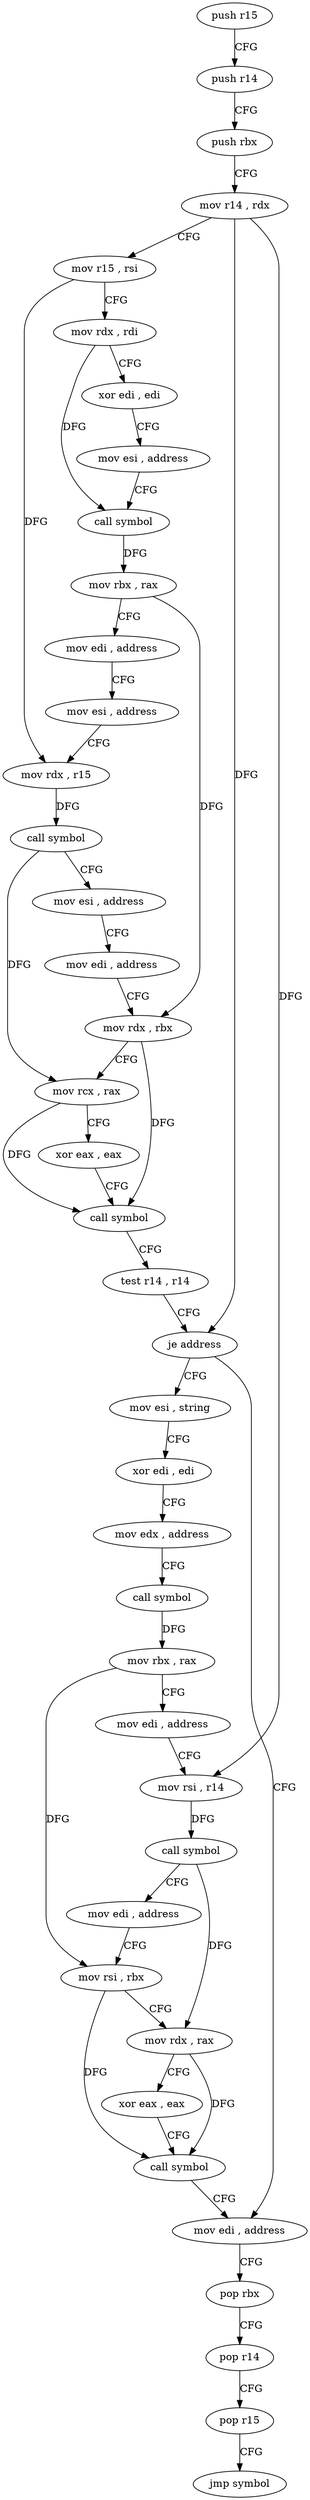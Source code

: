 digraph "func" {
"4221680" [label = "push r15" ]
"4221682" [label = "push r14" ]
"4221684" [label = "push rbx" ]
"4221685" [label = "mov r14 , rdx" ]
"4221688" [label = "mov r15 , rsi" ]
"4221691" [label = "mov rdx , rdi" ]
"4221694" [label = "xor edi , edi" ]
"4221696" [label = "mov esi , address" ]
"4221701" [label = "call symbol" ]
"4221706" [label = "mov rbx , rax" ]
"4221709" [label = "mov edi , address" ]
"4221714" [label = "mov esi , address" ]
"4221719" [label = "mov rdx , r15" ]
"4221722" [label = "call symbol" ]
"4221727" [label = "mov esi , address" ]
"4221732" [label = "mov edi , address" ]
"4221737" [label = "mov rdx , rbx" ]
"4221740" [label = "mov rcx , rax" ]
"4221743" [label = "xor eax , eax" ]
"4221745" [label = "call symbol" ]
"4221750" [label = "test r14 , r14" ]
"4221753" [label = "je address" ]
"4221806" [label = "mov edi , address" ]
"4221755" [label = "mov esi , string" ]
"4221811" [label = "pop rbx" ]
"4221812" [label = "pop r14" ]
"4221814" [label = "pop r15" ]
"4221816" [label = "jmp symbol" ]
"4221760" [label = "xor edi , edi" ]
"4221762" [label = "mov edx , address" ]
"4221767" [label = "call symbol" ]
"4221772" [label = "mov rbx , rax" ]
"4221775" [label = "mov edi , address" ]
"4221780" [label = "mov rsi , r14" ]
"4221783" [label = "call symbol" ]
"4221788" [label = "mov edi , address" ]
"4221793" [label = "mov rsi , rbx" ]
"4221796" [label = "mov rdx , rax" ]
"4221799" [label = "xor eax , eax" ]
"4221801" [label = "call symbol" ]
"4221680" -> "4221682" [ label = "CFG" ]
"4221682" -> "4221684" [ label = "CFG" ]
"4221684" -> "4221685" [ label = "CFG" ]
"4221685" -> "4221688" [ label = "CFG" ]
"4221685" -> "4221753" [ label = "DFG" ]
"4221685" -> "4221780" [ label = "DFG" ]
"4221688" -> "4221691" [ label = "CFG" ]
"4221688" -> "4221719" [ label = "DFG" ]
"4221691" -> "4221694" [ label = "CFG" ]
"4221691" -> "4221701" [ label = "DFG" ]
"4221694" -> "4221696" [ label = "CFG" ]
"4221696" -> "4221701" [ label = "CFG" ]
"4221701" -> "4221706" [ label = "DFG" ]
"4221706" -> "4221709" [ label = "CFG" ]
"4221706" -> "4221737" [ label = "DFG" ]
"4221709" -> "4221714" [ label = "CFG" ]
"4221714" -> "4221719" [ label = "CFG" ]
"4221719" -> "4221722" [ label = "DFG" ]
"4221722" -> "4221727" [ label = "CFG" ]
"4221722" -> "4221740" [ label = "DFG" ]
"4221727" -> "4221732" [ label = "CFG" ]
"4221732" -> "4221737" [ label = "CFG" ]
"4221737" -> "4221740" [ label = "CFG" ]
"4221737" -> "4221745" [ label = "DFG" ]
"4221740" -> "4221743" [ label = "CFG" ]
"4221740" -> "4221745" [ label = "DFG" ]
"4221743" -> "4221745" [ label = "CFG" ]
"4221745" -> "4221750" [ label = "CFG" ]
"4221750" -> "4221753" [ label = "CFG" ]
"4221753" -> "4221806" [ label = "CFG" ]
"4221753" -> "4221755" [ label = "CFG" ]
"4221806" -> "4221811" [ label = "CFG" ]
"4221755" -> "4221760" [ label = "CFG" ]
"4221811" -> "4221812" [ label = "CFG" ]
"4221812" -> "4221814" [ label = "CFG" ]
"4221814" -> "4221816" [ label = "CFG" ]
"4221760" -> "4221762" [ label = "CFG" ]
"4221762" -> "4221767" [ label = "CFG" ]
"4221767" -> "4221772" [ label = "DFG" ]
"4221772" -> "4221775" [ label = "CFG" ]
"4221772" -> "4221793" [ label = "DFG" ]
"4221775" -> "4221780" [ label = "CFG" ]
"4221780" -> "4221783" [ label = "DFG" ]
"4221783" -> "4221788" [ label = "CFG" ]
"4221783" -> "4221796" [ label = "DFG" ]
"4221788" -> "4221793" [ label = "CFG" ]
"4221793" -> "4221796" [ label = "CFG" ]
"4221793" -> "4221801" [ label = "DFG" ]
"4221796" -> "4221799" [ label = "CFG" ]
"4221796" -> "4221801" [ label = "DFG" ]
"4221799" -> "4221801" [ label = "CFG" ]
"4221801" -> "4221806" [ label = "CFG" ]
}
